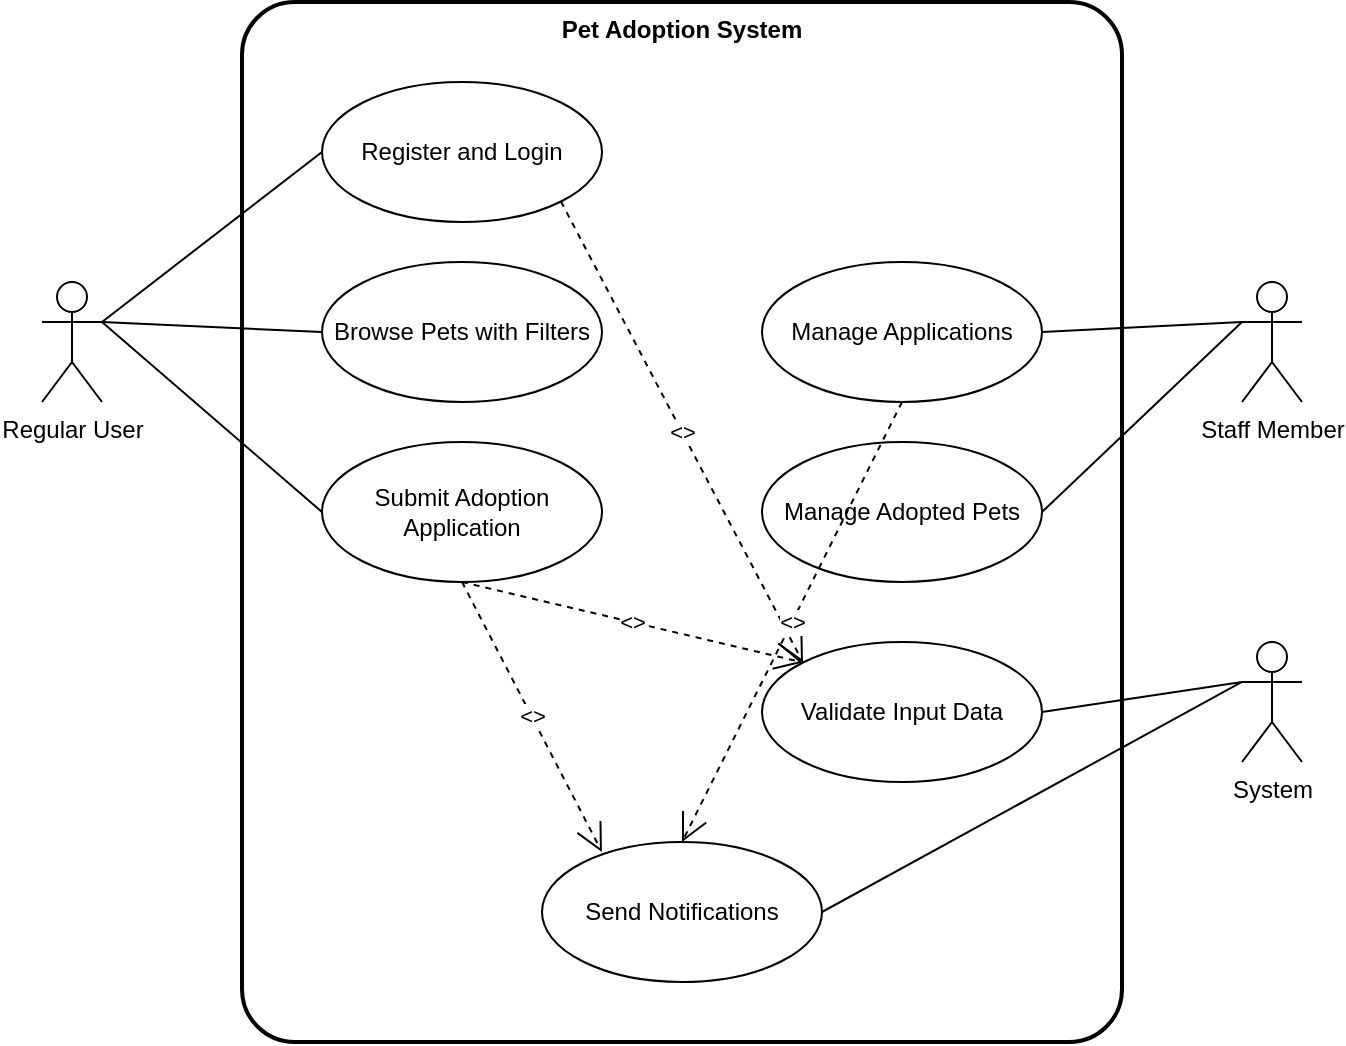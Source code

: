 <mxfile>
    <diagram id="0fch9mxAiXNeMKuYB3BF" name="Page-1">
        <mxGraphModel dx="696" dy="389" grid="1" gridSize="10" guides="1" tooltips="1" connect="1" arrows="1" fold="1" page="1" pageScale="1" pageWidth="850" pageHeight="1100" math="0" shadow="0">
            <root>
                <mxCell id="0"/>
                <mxCell id="1" parent="0"/>
                <mxCell id="system-boundary" value="Pet Adoption System" style="shape=rectangle;html=1;verticalAlign=top;fontStyle=1;whiteSpace=wrap;align=center;fillColor=none;strokeWidth=2;rounded=1;arcSize=6;" vertex="1" parent="1">
                    <mxGeometry x="160" y="80" width="440" height="520" as="geometry"/>
                </mxCell>
                <mxCell id="actor-user" value="Regular User" style="shape=umlActor;verticalLabelPosition=bottom;verticalAlign=top;html=1;" vertex="1" parent="1">
                    <mxGeometry x="60" y="220" width="30" height="60" as="geometry"/>
                </mxCell>
                <mxCell id="actor-staff" value="Staff Member" style="shape=umlActor;verticalLabelPosition=bottom;verticalAlign=top;html=1;" vertex="1" parent="1">
                    <mxGeometry x="660" y="220" width="30" height="60" as="geometry"/>
                </mxCell>
                <mxCell id="actor-system" value="System" style="shape=umlActor;verticalLabelPosition=bottom;verticalAlign=top;html=1;" vertex="1" parent="1">
                    <mxGeometry x="660" y="400" width="30" height="60" as="geometry"/>
                </mxCell>
                <mxCell id="uc-registration" value="Register and Login" style="ellipse;whiteSpace=wrap;html=1;" vertex="1" parent="1">
                    <mxGeometry x="200" y="120" width="140" height="70" as="geometry"/>
                </mxCell>
                <mxCell id="uc-browse" value="Browse Pets with Filters" style="ellipse;whiteSpace=wrap;html=1;" vertex="1" parent="1">
                    <mxGeometry x="200" y="210" width="140" height="70" as="geometry"/>
                </mxCell>
                <mxCell id="uc-application" value="Submit Adoption Application" style="ellipse;whiteSpace=wrap;html=1;" vertex="1" parent="1">
                    <mxGeometry x="200" y="300" width="140" height="70" as="geometry"/>
                </mxCell>
                <mxCell id="uc-validate" value="Validate Input Data" style="ellipse;whiteSpace=wrap;html=1;" vertex="1" parent="1">
                    <mxGeometry x="420" y="400" width="140" height="70" as="geometry"/>
                </mxCell>
                <mxCell id="uc-manage-app" value="Manage Applications" style="ellipse;whiteSpace=wrap;html=1;" vertex="1" parent="1">
                    <mxGeometry x="420" y="210" width="140" height="70" as="geometry"/>
                </mxCell>
                <mxCell id="uc-manage-pet" value="Manage Adopted Pets" style="ellipse;whiteSpace=wrap;html=1;" vertex="1" parent="1">
                    <mxGeometry x="420" y="300" width="140" height="70" as="geometry"/>
                </mxCell>
                <mxCell id="uc-notifications" value="Send Notifications" style="ellipse;whiteSpace=wrap;html=1;" vertex="1" parent="1">
                    <mxGeometry x="310" y="500" width="140" height="70" as="geometry"/>
                </mxCell>
                <mxCell id="edge-user-registration" value="" style="endArrow=none;html=1;entryX=0;entryY=0.5;entryDx=0;entryDy=0;exitX=1;exitY=0.333;exitDx=0;exitDy=0;exitPerimeter=0;" edge="1" parent="1" source="actor-user" target="uc-registration">
                    <mxGeometry width="50" height="50" relative="1" as="geometry">
                        <mxPoint x="100" y="240" as="sourcePoint"/>
                        <mxPoint x="150" y="190" as="targetPoint"/>
                    </mxGeometry>
                </mxCell>
                <mxCell id="edge-user-browse" value="" style="endArrow=none;html=1;entryX=0;entryY=0.5;entryDx=0;entryDy=0;exitX=1;exitY=0.333;exitDx=0;exitDy=0;exitPerimeter=0;" edge="1" parent="1" source="actor-user" target="uc-browse">
                    <mxGeometry width="50" height="50" relative="1" as="geometry">
                        <mxPoint x="100" y="240" as="sourcePoint"/>
                        <mxPoint x="150" y="190" as="targetPoint"/>
                    </mxGeometry>
                </mxCell>
                <mxCell id="edge-user-application" value="" style="endArrow=none;html=1;entryX=0;entryY=0.5;entryDx=0;entryDy=0;exitX=1;exitY=0.333;exitDx=0;exitDy=0;exitPerimeter=0;" edge="1" parent="1" source="actor-user" target="uc-application">
                    <mxGeometry width="50" height="50" relative="1" as="geometry">
                        <mxPoint x="100" y="240" as="sourcePoint"/>
                        <mxPoint x="150" y="190" as="targetPoint"/>
                    </mxGeometry>
                </mxCell>
                <mxCell id="edge-staff-manage-app" value="" style="endArrow=none;html=1;entryX=1;entryY=0.5;entryDx=0;entryDy=0;exitX=0;exitY=0.333;exitDx=0;exitDy=0;exitPerimeter=0;" edge="1" parent="1" source="actor-staff" target="uc-manage-app">
                    <mxGeometry width="50" height="50" relative="1" as="geometry">
                        <mxPoint x="660" y="240" as="sourcePoint"/>
                        <mxPoint x="610" y="190" as="targetPoint"/>
                    </mxGeometry>
                </mxCell>
                <mxCell id="edge-staff-manage-pet" value="" style="endArrow=none;html=1;entryX=1;entryY=0.5;entryDx=0;entryDy=0;exitX=0;exitY=0.333;exitDx=0;exitDy=0;exitPerimeter=0;" edge="1" parent="1" source="actor-staff" target="uc-manage-pet">
                    <mxGeometry width="50" height="50" relative="1" as="geometry">
                        <mxPoint x="660" y="240" as="sourcePoint"/>
                        <mxPoint x="610" y="190" as="targetPoint"/>
                    </mxGeometry>
                </mxCell>
                <mxCell id="edge-system-validate" value="" style="endArrow=none;html=1;entryX=1;entryY=0.5;entryDx=0;entryDy=0;exitX=0;exitY=0.333;exitDx=0;exitDy=0;exitPerimeter=0;" edge="1" parent="1" source="actor-system" target="uc-validate">
                    <mxGeometry width="50" height="50" relative="1" as="geometry">
                        <mxPoint x="660" y="420" as="sourcePoint"/>
                        <mxPoint x="610" y="370" as="targetPoint"/>
                    </mxGeometry>
                </mxCell>
                <mxCell id="edge-system-notifications" value="" style="endArrow=none;html=1;entryX=1;entryY=0.5;entryDx=0;entryDy=0;exitX=0;exitY=0.333;exitDx=0;exitDy=0;exitPerimeter=0;" edge="1" parent="1" source="actor-system" target="uc-notifications">
                    <mxGeometry width="50" height="50" relative="1" as="geometry">
                        <mxPoint x="660" y="420" as="sourcePoint"/>
                        <mxPoint x="610" y="370" as="targetPoint"/>
                    </mxGeometry>
                </mxCell>
                <mxCell id="include-application-validate" value="&lt;&lt;include&gt;&gt;" style="endArrow=open;endSize=12;dashed=1;html=1;exitX=0.5;exitY=1;exitDx=0;exitDy=0;entryX=0;entryY=0;entryDx=0;entryDy=0;" edge="1" parent="1" source="uc-application" target="uc-validate">
                    <mxGeometry width="160" relative="1" as="geometry">
                        <mxPoint x="330" y="400" as="sourcePoint"/>
                        <mxPoint x="490" y="400" as="targetPoint"/>
                    </mxGeometry>
                </mxCell>
                <mxCell id="include-registration-validate" value="&lt;&lt;include&gt;&gt;" style="endArrow=open;endSize=12;dashed=1;html=1;exitX=1;exitY=1;exitDx=0;exitDy=0;entryX=0;entryY=0;entryDx=0;entryDy=0;" edge="1" parent="1" source="uc-registration" target="uc-validate">
                    <mxGeometry width="160" relative="1" as="geometry">
                        <mxPoint x="330" y="400" as="sourcePoint"/>
                        <mxPoint x="490" y="400" as="targetPoint"/>
                    </mxGeometry>
                </mxCell>
                <mxCell id="include-app-notification" value="&lt;&lt;include&gt;&gt;" style="endArrow=open;endSize=12;dashed=1;html=1;exitX=0.5;exitY=1;exitDx=0;exitDy=0;entryX=0.5;entryY=0;entryDx=0;entryDy=0;" edge="1" parent="1" source="uc-manage-app" target="uc-notifications">
                    <mxGeometry width="160" relative="1" as="geometry">
                        <mxPoint x="330" y="400" as="sourcePoint"/>
                        <mxPoint x="490" y="400" as="targetPoint"/>
                    </mxGeometry>
                </mxCell>
                <mxCell id="include-application-notification" value="&lt;&lt;include&gt;&gt;" style="endArrow=open;endSize=12;dashed=1;html=1;exitX=0.5;exitY=1;exitDx=0;exitDy=0;entryX=0.214;entryY=0.071;entryDx=0;entryDy=0;entryPerimeter=0;" edge="1" parent="1" source="uc-application" target="uc-notifications">
                    <mxGeometry width="160" relative="1" as="geometry">
                        <mxPoint x="330" y="400" as="sourcePoint"/>
                        <mxPoint x="490" y="400" as="targetPoint"/>
                    </mxGeometry>
                </mxCell>
            </root>
        </mxGraphModel>
    </diagram>
    <diagram id="iiW8gyT-V4YMAmIh8aW4" name="Page-1">
        <mxGraphModel dx="803" dy="449" grid="1" gridSize="10" guides="1" tooltips="1" connect="1" arrows="1" fold="1" page="1" pageScale="1" pageWidth="850" pageHeight="1100" math="0" shadow="0">
            <root>
                <mxCell id="0"/>
                <mxCell id="1" parent="0"/>
            </root>
        </mxGraphModel>
    </diagram>
</mxfile>